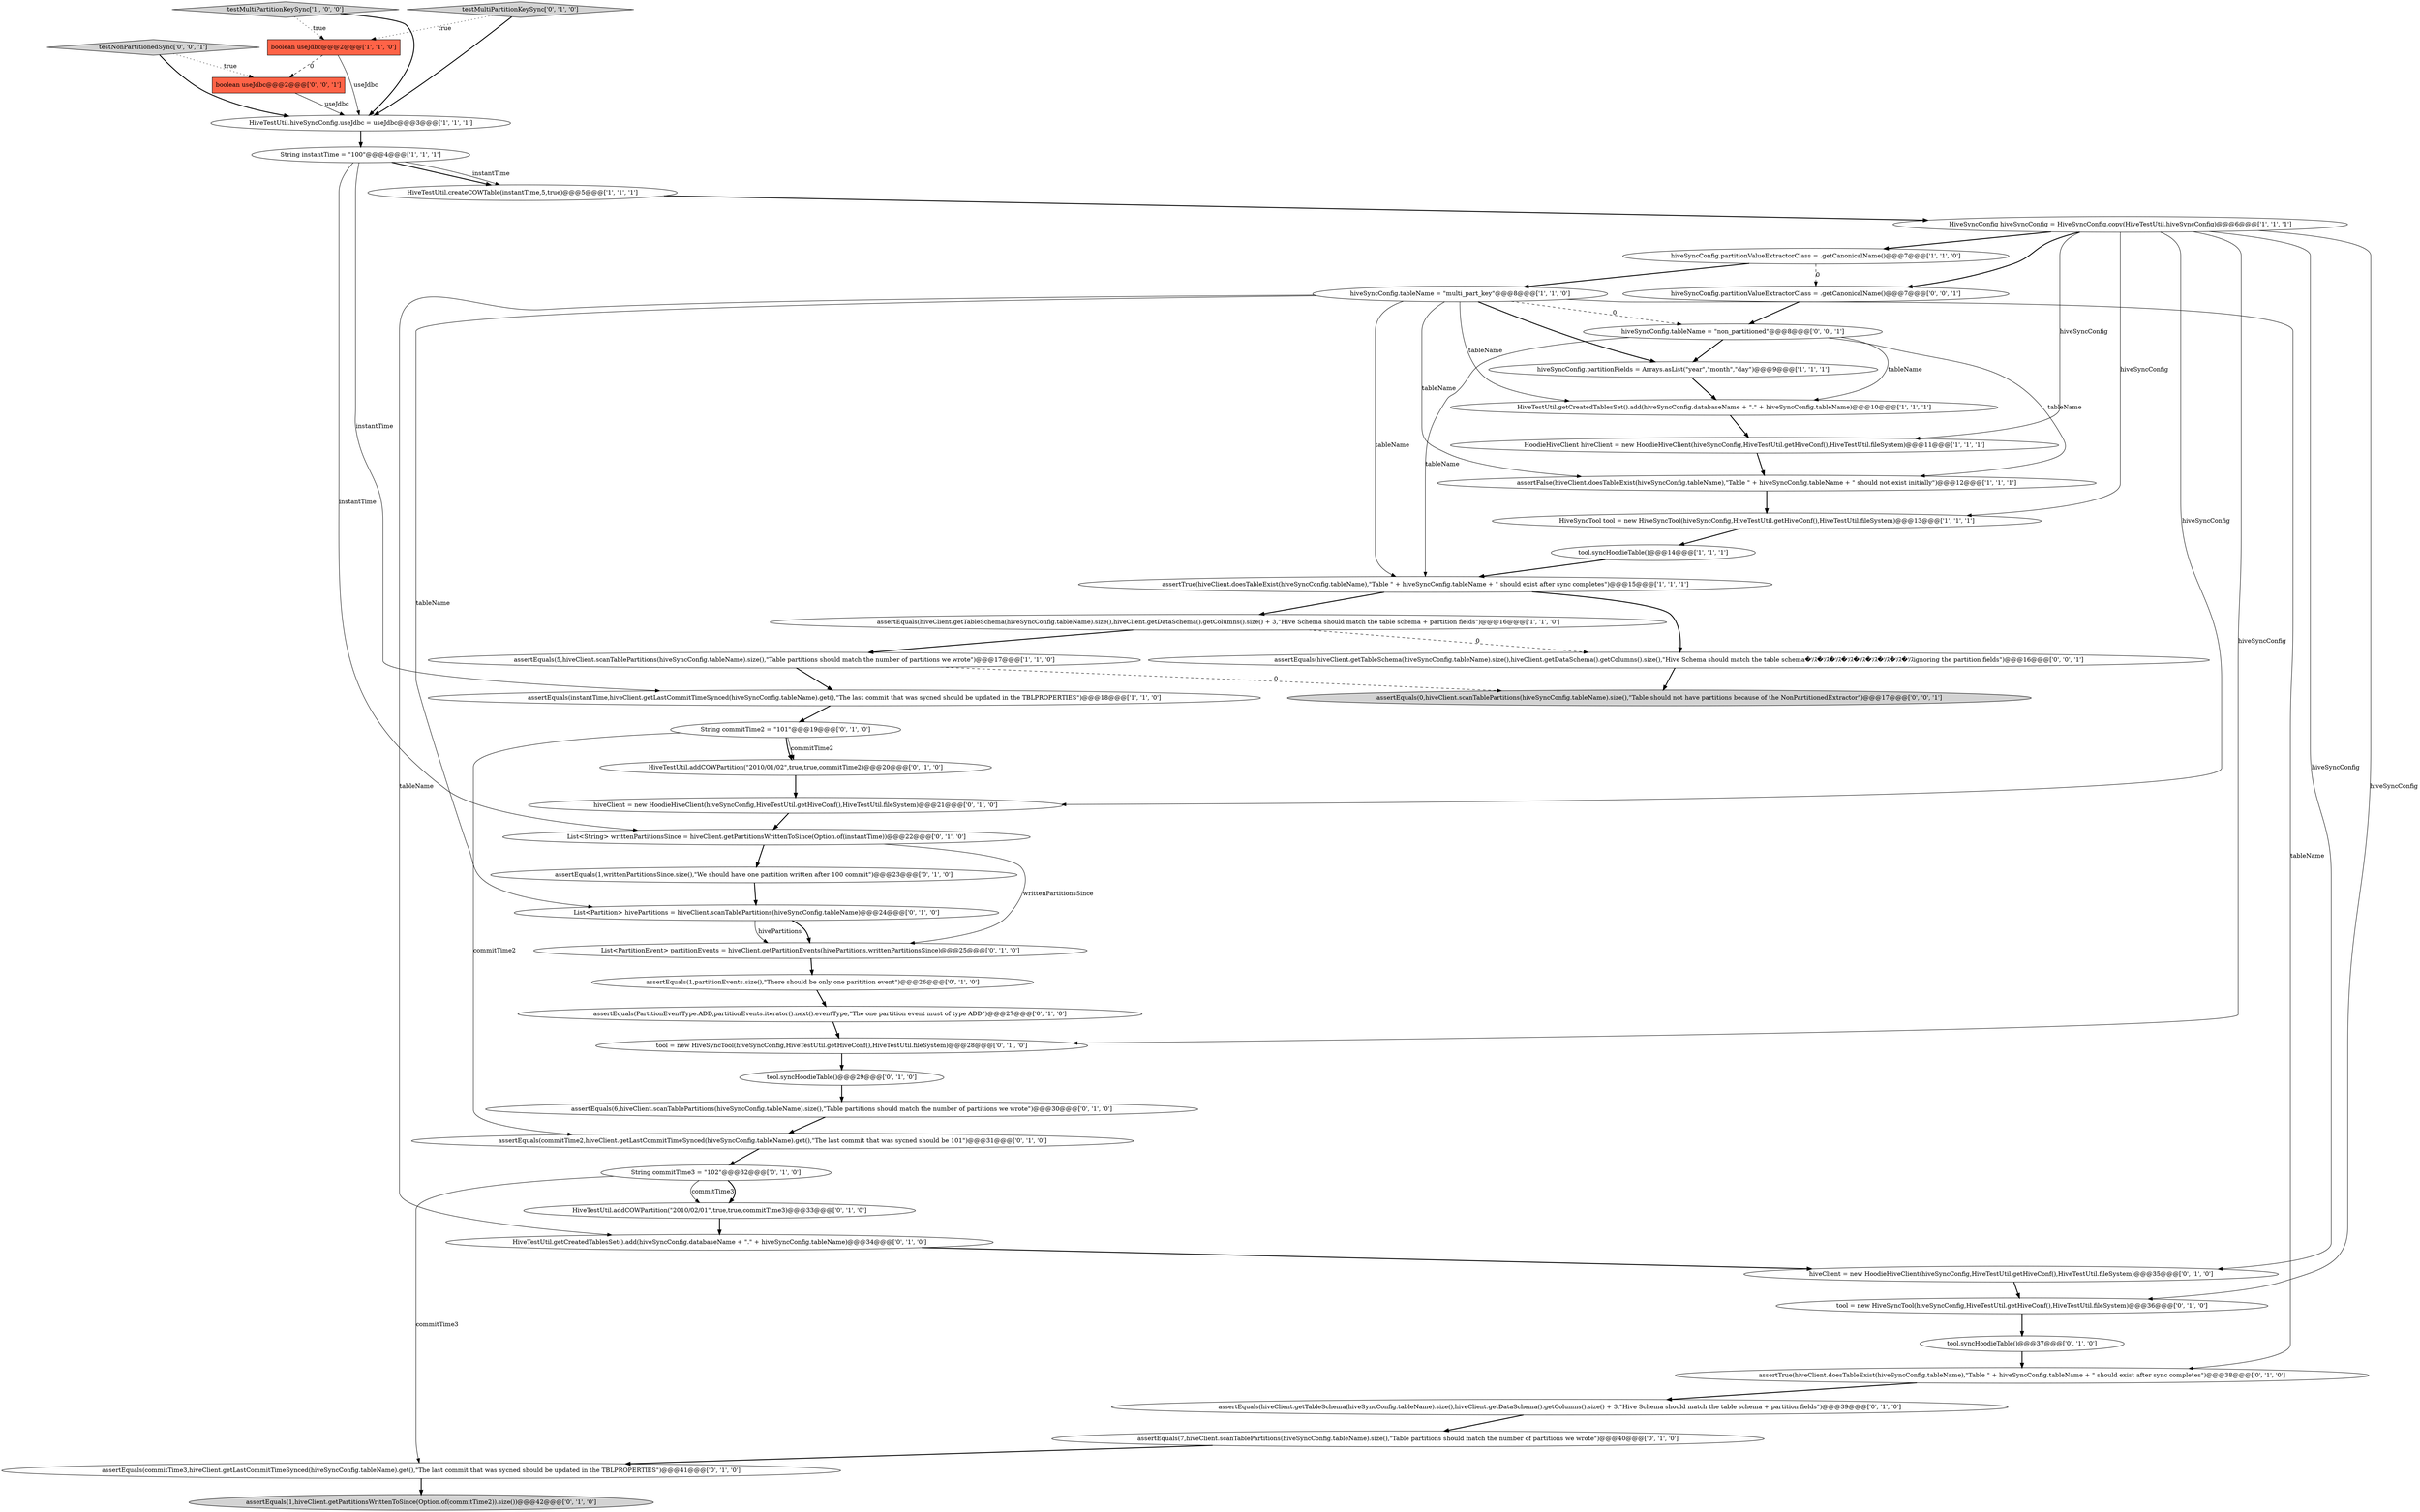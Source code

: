 digraph {
21 [style = filled, label = "HiveTestUtil.getCreatedTablesSet().add(hiveSyncConfig.databaseName + \".\" + hiveSyncConfig.tableName)@@@34@@@['0', '1', '0']", fillcolor = white, shape = ellipse image = "AAA1AAABBB2BBB"];
46 [style = filled, label = "boolean useJdbc@@@2@@@['0', '0', '1']", fillcolor = tomato, shape = box image = "AAA0AAABBB3BBB"];
47 [style = filled, label = "hiveSyncConfig.partitionValueExtractorClass = .getCanonicalName()@@@7@@@['0', '0', '1']", fillcolor = white, shape = ellipse image = "AAA0AAABBB3BBB"];
34 [style = filled, label = "tool = new HiveSyncTool(hiveSyncConfig,HiveTestUtil.getHiveConf(),HiveTestUtil.fileSystem)@@@28@@@['0', '1', '0']", fillcolor = white, shape = ellipse image = "AAA1AAABBB2BBB"];
16 [style = filled, label = "testMultiPartitionKeySync['1', '0', '0']", fillcolor = lightgray, shape = diamond image = "AAA0AAABBB1BBB"];
45 [style = filled, label = "assertEquals(0,hiveClient.scanTablePartitions(hiveSyncConfig.tableName).size(),\"Table should not have partitions because of the NonPartitionedExtractor\")@@@17@@@['0', '0', '1']", fillcolor = lightgray, shape = ellipse image = "AAA0AAABBB3BBB"];
28 [style = filled, label = "HiveTestUtil.addCOWPartition(\"2010/02/01\",true,true,commitTime3)@@@33@@@['0', '1', '0']", fillcolor = white, shape = ellipse image = "AAA1AAABBB2BBB"];
29 [style = filled, label = "HiveTestUtil.addCOWPartition(\"2010/01/02\",true,true,commitTime2)@@@20@@@['0', '1', '0']", fillcolor = white, shape = ellipse image = "AAA1AAABBB2BBB"];
32 [style = filled, label = "tool.syncHoodieTable()@@@29@@@['0', '1', '0']", fillcolor = white, shape = ellipse image = "AAA1AAABBB2BBB"];
37 [style = filled, label = "assertTrue(hiveClient.doesTableExist(hiveSyncConfig.tableName),\"Table \" + hiveSyncConfig.tableName + \" should exist after sync completes\")@@@38@@@['0', '1', '0']", fillcolor = white, shape = ellipse image = "AAA1AAABBB2BBB"];
1 [style = filled, label = "HiveTestUtil.hiveSyncConfig.useJdbc = useJdbc@@@3@@@['1', '1', '1']", fillcolor = white, shape = ellipse image = "AAA0AAABBB1BBB"];
19 [style = filled, label = "tool = new HiveSyncTool(hiveSyncConfig,HiveTestUtil.getHiveConf(),HiveTestUtil.fileSystem)@@@36@@@['0', '1', '0']", fillcolor = white, shape = ellipse image = "AAA1AAABBB2BBB"];
3 [style = filled, label = "hiveSyncConfig.partitionFields = Arrays.asList(\"year\",\"month\",\"day\")@@@9@@@['1', '1', '1']", fillcolor = white, shape = ellipse image = "AAA0AAABBB1BBB"];
25 [style = filled, label = "assertEquals(commitTime3,hiveClient.getLastCommitTimeSynced(hiveSyncConfig.tableName).get(),\"The last commit that was sycned should be updated in the TBLPROPERTIES\")@@@41@@@['0', '1', '0']", fillcolor = white, shape = ellipse image = "AAA1AAABBB2BBB"];
9 [style = filled, label = "HiveTestUtil.createCOWTable(instantTime,5,true)@@@5@@@['1', '1', '1']", fillcolor = white, shape = ellipse image = "AAA0AAABBB1BBB"];
11 [style = filled, label = "String instantTime = \"100\"@@@4@@@['1', '1', '1']", fillcolor = white, shape = ellipse image = "AAA0AAABBB1BBB"];
35 [style = filled, label = "assertEquals(hiveClient.getTableSchema(hiveSyncConfig.tableName).size(),hiveClient.getDataSchema().getColumns().size() + 3,\"Hive Schema should match the table schema + partition fields\")@@@39@@@['0', '1', '0']", fillcolor = white, shape = ellipse image = "AAA1AAABBB2BBB"];
2 [style = filled, label = "HoodieHiveClient hiveClient = new HoodieHiveClient(hiveSyncConfig,HiveTestUtil.getHiveConf(),HiveTestUtil.fileSystem)@@@11@@@['1', '1', '1']", fillcolor = white, shape = ellipse image = "AAA0AAABBB1BBB"];
5 [style = filled, label = "assertEquals(hiveClient.getTableSchema(hiveSyncConfig.tableName).size(),hiveClient.getDataSchema().getColumns().size() + 3,\"Hive Schema should match the table schema + partition fields\")@@@16@@@['1', '1', '0']", fillcolor = white, shape = ellipse image = "AAA0AAABBB1BBB"];
13 [style = filled, label = "assertFalse(hiveClient.doesTableExist(hiveSyncConfig.tableName),\"Table \" + hiveSyncConfig.tableName + \" should not exist initially\")@@@12@@@['1', '1', '1']", fillcolor = white, shape = ellipse image = "AAA0AAABBB1BBB"];
48 [style = filled, label = "assertEquals(hiveClient.getTableSchema(hiveSyncConfig.tableName).size(),hiveClient.getDataSchema().getColumns().size(),\"Hive Schema should match the table schema�ｿｽ�ｿｽ�ｿｽ�ｿｽ�ｿｽ�ｿｽ�ｿｽ�ｿｽ�ｿｽignoring the partition fields\")@@@16@@@['0', '0', '1']", fillcolor = white, shape = ellipse image = "AAA0AAABBB3BBB"];
22 [style = filled, label = "hiveClient = new HoodieHiveClient(hiveSyncConfig,HiveTestUtil.getHiveConf(),HiveTestUtil.fileSystem)@@@35@@@['0', '1', '0']", fillcolor = white, shape = ellipse image = "AAA1AAABBB2BBB"];
40 [style = filled, label = "tool.syncHoodieTable()@@@37@@@['0', '1', '0']", fillcolor = white, shape = ellipse image = "AAA1AAABBB2BBB"];
17 [style = filled, label = "HiveTestUtil.getCreatedTablesSet().add(hiveSyncConfig.databaseName + \".\" + hiveSyncConfig.tableName)@@@10@@@['1', '1', '1']", fillcolor = white, shape = ellipse image = "AAA0AAABBB1BBB"];
20 [style = filled, label = "assertEquals(PartitionEventType.ADD,partitionEvents.iterator().next().eventType,\"The one partition event must of type ADD\")@@@27@@@['0', '1', '0']", fillcolor = white, shape = ellipse image = "AAA1AAABBB2BBB"];
38 [style = filled, label = "hiveClient = new HoodieHiveClient(hiveSyncConfig,HiveTestUtil.getHiveConf(),HiveTestUtil.fileSystem)@@@21@@@['0', '1', '0']", fillcolor = white, shape = ellipse image = "AAA1AAABBB2BBB"];
33 [style = filled, label = "assertEquals(6,hiveClient.scanTablePartitions(hiveSyncConfig.tableName).size(),\"Table partitions should match the number of partitions we wrote\")@@@30@@@['0', '1', '0']", fillcolor = white, shape = ellipse image = "AAA1AAABBB2BBB"];
44 [style = filled, label = "hiveSyncConfig.tableName = \"non_partitioned\"@@@8@@@['0', '0', '1']", fillcolor = white, shape = ellipse image = "AAA0AAABBB3BBB"];
8 [style = filled, label = "tool.syncHoodieTable()@@@14@@@['1', '1', '1']", fillcolor = white, shape = ellipse image = "AAA0AAABBB1BBB"];
43 [style = filled, label = "testNonPartitionedSync['0', '0', '1']", fillcolor = lightgray, shape = diamond image = "AAA0AAABBB3BBB"];
24 [style = filled, label = "assertEquals(7,hiveClient.scanTablePartitions(hiveSyncConfig.tableName).size(),\"Table partitions should match the number of partitions we wrote\")@@@40@@@['0', '1', '0']", fillcolor = white, shape = ellipse image = "AAA1AAABBB2BBB"];
18 [style = filled, label = "String commitTime2 = \"101\"@@@19@@@['0', '1', '0']", fillcolor = white, shape = ellipse image = "AAA1AAABBB2BBB"];
30 [style = filled, label = "List<Partition> hivePartitions = hiveClient.scanTablePartitions(hiveSyncConfig.tableName)@@@24@@@['0', '1', '0']", fillcolor = white, shape = ellipse image = "AAA1AAABBB2BBB"];
10 [style = filled, label = "assertTrue(hiveClient.doesTableExist(hiveSyncConfig.tableName),\"Table \" + hiveSyncConfig.tableName + \" should exist after sync completes\")@@@15@@@['1', '1', '1']", fillcolor = white, shape = ellipse image = "AAA0AAABBB1BBB"];
14 [style = filled, label = "boolean useJdbc@@@2@@@['1', '1', '0']", fillcolor = tomato, shape = box image = "AAA0AAABBB1BBB"];
23 [style = filled, label = "assertEquals(commitTime2,hiveClient.getLastCommitTimeSynced(hiveSyncConfig.tableName).get(),\"The last commit that was sycned should be 101\")@@@31@@@['0', '1', '0']", fillcolor = white, shape = ellipse image = "AAA1AAABBB2BBB"];
27 [style = filled, label = "List<PartitionEvent> partitionEvents = hiveClient.getPartitionEvents(hivePartitions,writtenPartitionsSince)@@@25@@@['0', '1', '0']", fillcolor = white, shape = ellipse image = "AAA1AAABBB2BBB"];
39 [style = filled, label = "assertEquals(1,writtenPartitionsSince.size(),\"We should have one partition written after 100 commit\")@@@23@@@['0', '1', '0']", fillcolor = white, shape = ellipse image = "AAA1AAABBB2BBB"];
42 [style = filled, label = "assertEquals(1,hiveClient.getPartitionsWrittenToSince(Option.of(commitTime2)).size())@@@42@@@['0', '1', '0']", fillcolor = lightgray, shape = ellipse image = "AAA1AAABBB2BBB"];
15 [style = filled, label = "assertEquals(instantTime,hiveClient.getLastCommitTimeSynced(hiveSyncConfig.tableName).get(),\"The last commit that was sycned should be updated in the TBLPROPERTIES\")@@@18@@@['1', '1', '0']", fillcolor = white, shape = ellipse image = "AAA0AAABBB1BBB"];
41 [style = filled, label = "assertEquals(1,partitionEvents.size(),\"There should be only one paritition event\")@@@26@@@['0', '1', '0']", fillcolor = white, shape = ellipse image = "AAA1AAABBB2BBB"];
0 [style = filled, label = "HiveSyncTool tool = new HiveSyncTool(hiveSyncConfig,HiveTestUtil.getHiveConf(),HiveTestUtil.fileSystem)@@@13@@@['1', '1', '1']", fillcolor = white, shape = ellipse image = "AAA0AAABBB1BBB"];
4 [style = filled, label = "hiveSyncConfig.partitionValueExtractorClass = .getCanonicalName()@@@7@@@['1', '1', '0']", fillcolor = white, shape = ellipse image = "AAA0AAABBB1BBB"];
26 [style = filled, label = "testMultiPartitionKeySync['0', '1', '0']", fillcolor = lightgray, shape = diamond image = "AAA0AAABBB2BBB"];
36 [style = filled, label = "List<String> writtenPartitionsSince = hiveClient.getPartitionsWrittenToSince(Option.of(instantTime))@@@22@@@['0', '1', '0']", fillcolor = white, shape = ellipse image = "AAA1AAABBB2BBB"];
6 [style = filled, label = "assertEquals(5,hiveClient.scanTablePartitions(hiveSyncConfig.tableName).size(),\"Table partitions should match the number of partitions we wrote\")@@@17@@@['1', '1', '0']", fillcolor = white, shape = ellipse image = "AAA0AAABBB1BBB"];
31 [style = filled, label = "String commitTime3 = \"102\"@@@32@@@['0', '1', '0']", fillcolor = white, shape = ellipse image = "AAA1AAABBB2BBB"];
12 [style = filled, label = "hiveSyncConfig.tableName = \"multi_part_key\"@@@8@@@['1', '1', '0']", fillcolor = white, shape = ellipse image = "AAA0AAABBB1BBB"];
7 [style = filled, label = "HiveSyncConfig hiveSyncConfig = HiveSyncConfig.copy(HiveTestUtil.hiveSyncConfig)@@@6@@@['1', '1', '1']", fillcolor = white, shape = ellipse image = "AAA0AAABBB1BBB"];
28->21 [style = bold, label=""];
12->21 [style = solid, label="tableName"];
31->28 [style = solid, label="commitTime3"];
22->19 [style = bold, label=""];
43->46 [style = dotted, label="true"];
18->29 [style = solid, label="commitTime2"];
38->36 [style = bold, label=""];
12->17 [style = solid, label="tableName"];
12->13 [style = solid, label="tableName"];
46->1 [style = solid, label="useJdbc"];
7->47 [style = bold, label=""];
21->22 [style = bold, label=""];
44->3 [style = bold, label=""];
6->15 [style = bold, label=""];
15->18 [style = bold, label=""];
13->0 [style = bold, label=""];
2->13 [style = bold, label=""];
37->35 [style = bold, label=""];
47->44 [style = bold, label=""];
14->46 [style = dashed, label="0"];
12->30 [style = solid, label="tableName"];
16->14 [style = dotted, label="true"];
44->13 [style = solid, label="tableName"];
12->10 [style = solid, label="tableName"];
7->38 [style = solid, label="hiveSyncConfig"];
7->19 [style = solid, label="hiveSyncConfig"];
11->9 [style = bold, label=""];
5->48 [style = dashed, label="0"];
0->8 [style = bold, label=""];
44->17 [style = solid, label="tableName"];
34->32 [style = bold, label=""];
7->34 [style = solid, label="hiveSyncConfig"];
11->15 [style = solid, label="instantTime"];
7->2 [style = solid, label="hiveSyncConfig"];
19->40 [style = bold, label=""];
7->0 [style = solid, label="hiveSyncConfig"];
4->47 [style = dashed, label="0"];
11->9 [style = solid, label="instantTime"];
1->11 [style = bold, label=""];
30->27 [style = bold, label=""];
23->31 [style = bold, label=""];
7->22 [style = solid, label="hiveSyncConfig"];
30->27 [style = solid, label="hivePartitions"];
3->17 [style = bold, label=""];
10->48 [style = bold, label=""];
16->1 [style = bold, label=""];
26->14 [style = dotted, label="true"];
48->45 [style = bold, label=""];
36->27 [style = solid, label="writtenPartitionsSince"];
7->4 [style = bold, label=""];
12->3 [style = bold, label=""];
33->23 [style = bold, label=""];
26->1 [style = bold, label=""];
12->44 [style = dashed, label="0"];
40->37 [style = bold, label=""];
4->12 [style = bold, label=""];
6->45 [style = dashed, label="0"];
43->1 [style = bold, label=""];
25->42 [style = bold, label=""];
14->1 [style = solid, label="useJdbc"];
29->38 [style = bold, label=""];
12->37 [style = solid, label="tableName"];
31->25 [style = solid, label="commitTime3"];
18->23 [style = solid, label="commitTime2"];
24->25 [style = bold, label=""];
32->33 [style = bold, label=""];
44->10 [style = solid, label="tableName"];
31->28 [style = bold, label=""];
35->24 [style = bold, label=""];
39->30 [style = bold, label=""];
36->39 [style = bold, label=""];
8->10 [style = bold, label=""];
11->36 [style = solid, label="instantTime"];
10->5 [style = bold, label=""];
5->6 [style = bold, label=""];
41->20 [style = bold, label=""];
18->29 [style = bold, label=""];
17->2 [style = bold, label=""];
27->41 [style = bold, label=""];
20->34 [style = bold, label=""];
9->7 [style = bold, label=""];
}
